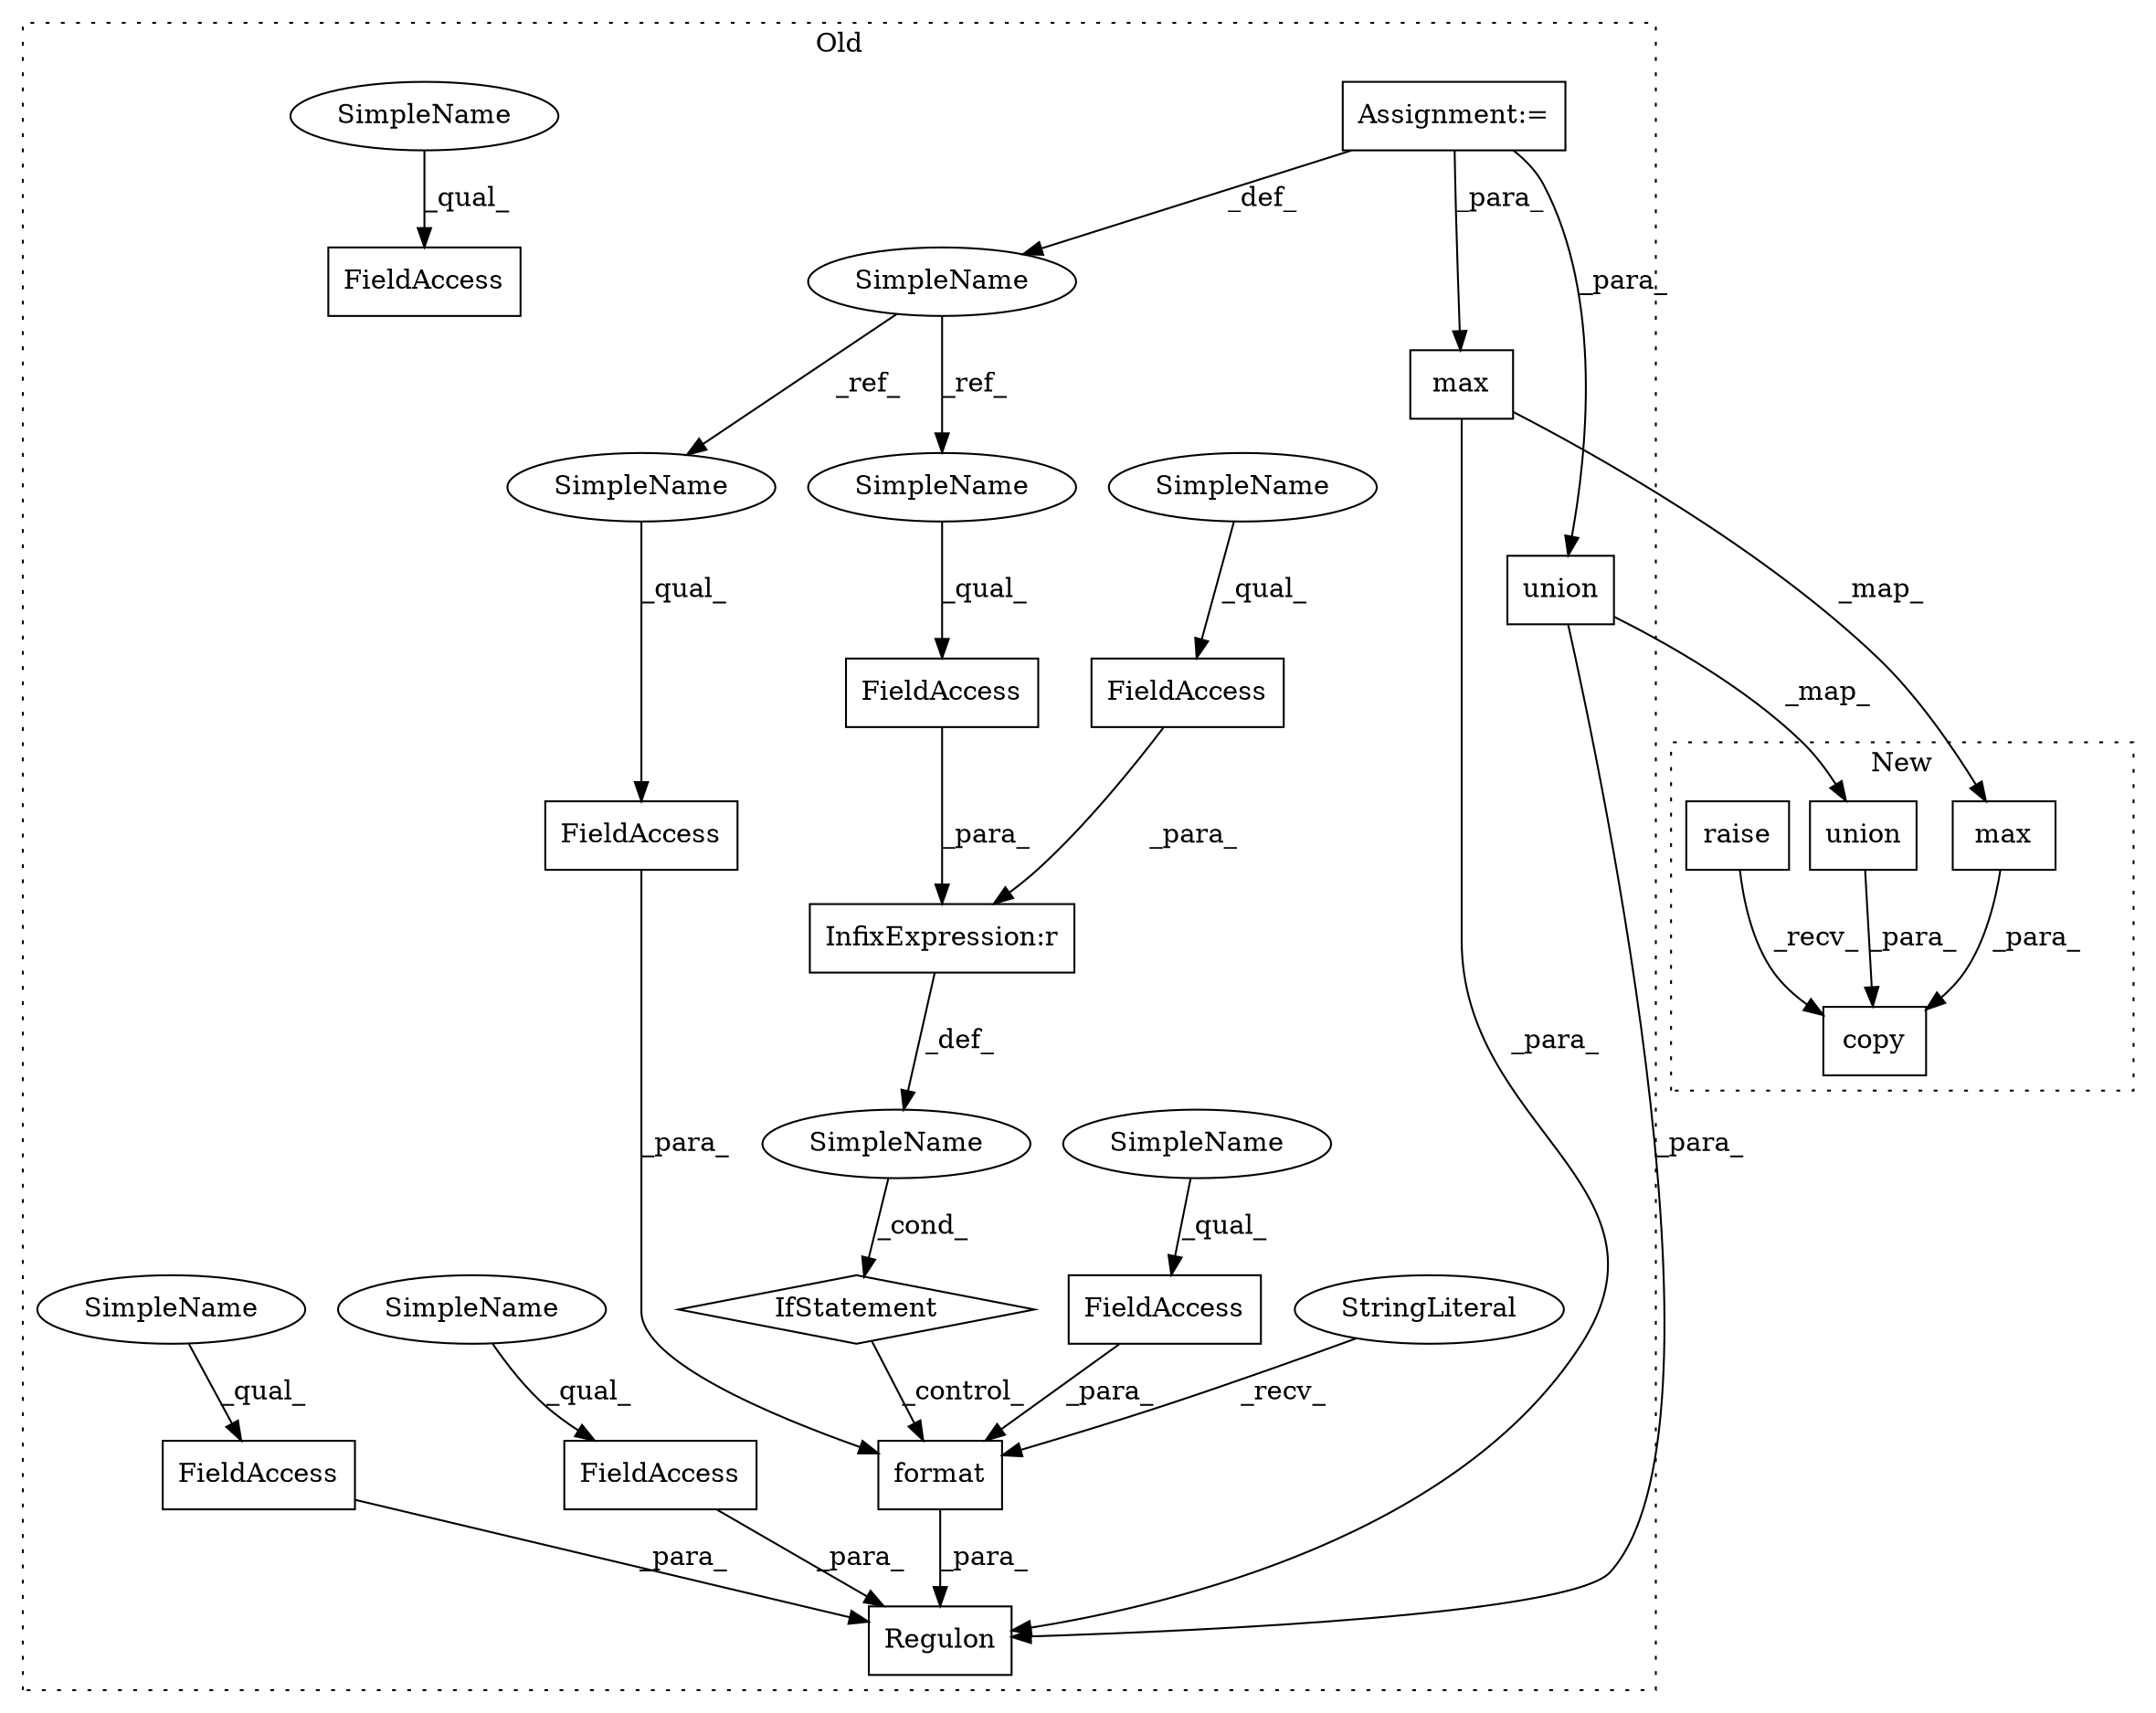 digraph G {
subgraph cluster0 {
1 [label="format" a="32" s="9759,9786" l="7,1" shape="box"];
3 [label="StringLiteral" a="45" s="9747" l="11" shape="ellipse"];
4 [label="IfStatement" a="25" s="9744" l="3" shape="diamond"];
5 [label="SimpleName" a="42" s="" l="" shape="ellipse"];
6 [label="InfixExpression:r" a="27" s="9729" l="4" shape="box"];
7 [label="FieldAccess" a="22" s="9766" l="9" shape="box"];
8 [label="FieldAccess" a="22" s="9733" l="10" shape="box"];
9 [label="FieldAccess" a="22" s="9720" l="9" shape="box"];
10 [label="FieldAccess" a="22" s="9818" l="25" shape="box"];
11 [label="FieldAccess" a="22" s="9790" l="9" shape="box"];
12 [label="FieldAccess" a="22" s="9800" l="17" shape="box"];
13 [label="Regulon" a="32" s="9711,9967" l="8,1" shape="box"];
14 [label="SimpleName" a="42" s="9371" l="5" shape="ellipse"];
15 [label="FieldAccess" a="22" s="9776" l="10" shape="box"];
18 [label="max" a="32" s="9901,9942" l="4,1" shape="box"];
20 [label="union" a="32" s="9857,9899" l="6,1" shape="box"];
21 [label="Assignment:=" a="7" s="9371" l="5" shape="box"];
22 [label="SimpleName" a="42" s="9733" l="5" shape="ellipse"];
23 [label="SimpleName" a="42" s="9776" l="5" shape="ellipse"];
24 [label="SimpleName" a="42" s="9790" l="4" shape="ellipse"];
25 [label="SimpleName" a="42" s="9818" l="4" shape="ellipse"];
26 [label="SimpleName" a="42" s="9766" l="4" shape="ellipse"];
27 [label="SimpleName" a="42" s="9800" l="4" shape="ellipse"];
28 [label="SimpleName" a="42" s="9720" l="4" shape="ellipse"];
label = "Old";
style="dotted";
}
subgraph cluster1 {
2 [label="raise" a="32" s="7967" l="7" shape="box"];
16 [label="copy" a="32" s="7988,8092" l="5,1" shape="box"];
17 [label="max" a="32" s="8050,8091" l="4,1" shape="box"];
19 [label="union" a="32" s="8006,8048" l="6,1" shape="box"];
label = "New";
style="dotted";
}
1 -> 13 [label="_para_"];
2 -> 16 [label="_recv_"];
3 -> 1 [label="_recv_"];
4 -> 1 [label="_control_"];
5 -> 4 [label="_cond_"];
6 -> 5 [label="_def_"];
7 -> 1 [label="_para_"];
8 -> 6 [label="_para_"];
9 -> 6 [label="_para_"];
10 -> 13 [label="_para_"];
12 -> 13 [label="_para_"];
14 -> 22 [label="_ref_"];
14 -> 23 [label="_ref_"];
15 -> 1 [label="_para_"];
17 -> 16 [label="_para_"];
18 -> 17 [label="_map_"];
18 -> 13 [label="_para_"];
19 -> 16 [label="_para_"];
20 -> 13 [label="_para_"];
20 -> 19 [label="_map_"];
21 -> 20 [label="_para_"];
21 -> 14 [label="_def_"];
21 -> 18 [label="_para_"];
22 -> 8 [label="_qual_"];
23 -> 15 [label="_qual_"];
24 -> 11 [label="_qual_"];
25 -> 10 [label="_qual_"];
26 -> 7 [label="_qual_"];
27 -> 12 [label="_qual_"];
28 -> 9 [label="_qual_"];
}